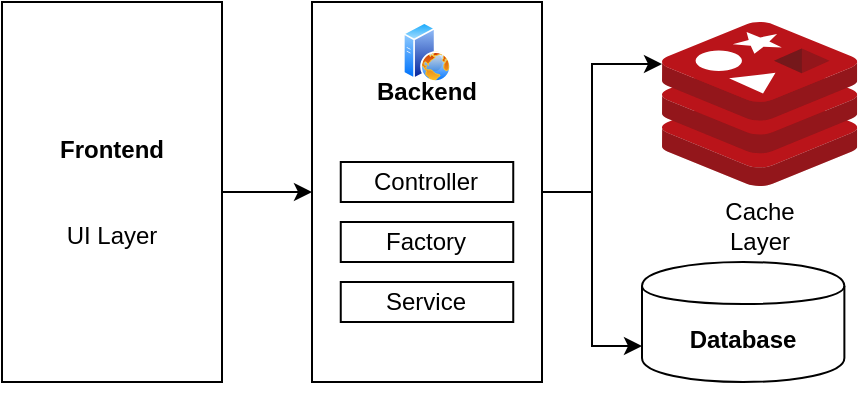 <mxfile version="13.0.1" type="github"><diagram id="7lnekqXvXaO9GJ0fjipo" name="Page-1"><mxGraphModel dx="946" dy="566" grid="1" gridSize="10" guides="1" tooltips="1" connect="1" arrows="1" fold="1" page="1" pageScale="1" pageWidth="850" pageHeight="1100" math="0" shadow="0"><root><mxCell id="0"/><mxCell id="1" parent="0"/><mxCell id="iyBrFUBEKa1skVoC4xEv-18" value="" style="edgeStyle=orthogonalEdgeStyle;rounded=0;orthogonalLoop=1;jettySize=auto;html=1;" edge="1" parent="1" source="iyBrFUBEKa1skVoC4xEv-9" target="nGm4zEn_pUkrQKhe5HMh-1"><mxGeometry relative="1" as="geometry"/></mxCell><mxCell id="iyBrFUBEKa1skVoC4xEv-9" value="&lt;b&gt;Frontend&lt;/b&gt;&lt;br&gt;&lt;br&gt;&lt;br&gt;UI Layer" style="rounded=0;whiteSpace=wrap;html=1;" vertex="1" parent="1"><mxGeometry x="150" y="130" width="110" height="190" as="geometry"/></mxCell><mxCell id="iyBrFUBEKa1skVoC4xEv-10" value="&lt;b&gt;Database&lt;/b&gt;" style="shape=cylinder;whiteSpace=wrap;html=1;boundedLbl=1;backgroundOutline=1;" vertex="1" parent="1"><mxGeometry x="470" y="260" width="101.19" height="60" as="geometry"/></mxCell><mxCell id="iyBrFUBEKa1skVoC4xEv-13" value="" style="group" vertex="1" connectable="0" parent="1"><mxGeometry x="305" y="140" width="115" height="190" as="geometry"/></mxCell><mxCell id="iyBrFUBEKa1skVoC4xEv-4" value="" style="group" vertex="1" connectable="0" parent="iyBrFUBEKa1skVoC4xEv-13"><mxGeometry width="115" height="190" as="geometry"/></mxCell><mxCell id="nGm4zEn_pUkrQKhe5HMh-1" value="&lt;b&gt;Backend&lt;/b&gt;&lt;br&gt;&lt;br&gt;&lt;br&gt;&lt;br&gt;&lt;br&gt;&lt;br&gt;&lt;br&gt;&amp;nbsp;&amp;nbsp;" style="rounded=0;whiteSpace=wrap;html=1;" parent="iyBrFUBEKa1skVoC4xEv-4" vertex="1"><mxGeometry y="-10" width="115" height="190" as="geometry"/></mxCell><mxCell id="iyBrFUBEKa1skVoC4xEv-1" value="Controller" style="rounded=0;whiteSpace=wrap;html=1;" vertex="1" parent="iyBrFUBEKa1skVoC4xEv-4"><mxGeometry x="14.375" y="70" width="86.25" height="20" as="geometry"/></mxCell><mxCell id="iyBrFUBEKa1skVoC4xEv-2" value="Factory" style="rounded=0;whiteSpace=wrap;html=1;" vertex="1" parent="iyBrFUBEKa1skVoC4xEv-4"><mxGeometry x="14.375" y="100" width="86.25" height="20" as="geometry"/></mxCell><mxCell id="iyBrFUBEKa1skVoC4xEv-3" value="Service" style="rounded=0;whiteSpace=wrap;html=1;" vertex="1" parent="iyBrFUBEKa1skVoC4xEv-4"><mxGeometry x="14.375" y="130" width="86.25" height="20" as="geometry"/></mxCell><mxCell id="iyBrFUBEKa1skVoC4xEv-23" value="" style="aspect=fixed;perimeter=ellipsePerimeter;html=1;align=center;shadow=0;dashed=0;spacingTop=3;image;image=img/lib/active_directory/web_server.svg;" vertex="1" parent="iyBrFUBEKa1skVoC4xEv-4"><mxGeometry x="45.5" width="24" height="30" as="geometry"/></mxCell><mxCell id="iyBrFUBEKa1skVoC4xEv-15" value="" style="group" vertex="1" connectable="0" parent="1"><mxGeometry x="480" y="140" width="97.62" height="112" as="geometry"/></mxCell><mxCell id="iyBrFUBEKa1skVoC4xEv-12" value="" style="aspect=fixed;html=1;points=[];align=center;image;fontSize=12;image=img/lib/mscae/Cache_Redis_Product.svg;" vertex="1" parent="iyBrFUBEKa1skVoC4xEv-15"><mxGeometry width="97.62" height="82" as="geometry"/></mxCell><mxCell id="iyBrFUBEKa1skVoC4xEv-14" value="Cache Layer" style="text;html=1;strokeColor=none;fillColor=none;align=center;verticalAlign=middle;whiteSpace=wrap;rounded=0;" vertex="1" parent="iyBrFUBEKa1skVoC4xEv-15"><mxGeometry x="28.81" y="92" width="40" height="20" as="geometry"/></mxCell><mxCell id="iyBrFUBEKa1skVoC4xEv-17" value="" style="edgeStyle=orthogonalEdgeStyle;rounded=0;orthogonalLoop=1;jettySize=auto;html=1;" edge="1" parent="1" source="nGm4zEn_pUkrQKhe5HMh-1" target="iyBrFUBEKa1skVoC4xEv-12"><mxGeometry relative="1" as="geometry"><Array as="points"><mxPoint x="445" y="225"/><mxPoint x="445" y="161"/></Array></mxGeometry></mxCell><mxCell id="iyBrFUBEKa1skVoC4xEv-19" style="edgeStyle=orthogonalEdgeStyle;rounded=0;orthogonalLoop=1;jettySize=auto;html=1;exitX=1;exitY=0.5;exitDx=0;exitDy=0;entryX=0;entryY=0.7;entryDx=0;entryDy=0;" edge="1" parent="1" source="nGm4zEn_pUkrQKhe5HMh-1" target="iyBrFUBEKa1skVoC4xEv-10"><mxGeometry relative="1" as="geometry"/></mxCell><mxCell id="iyBrFUBEKa1skVoC4xEv-24" value="" style="shape=image;html=1;verticalAlign=top;verticalLabelPosition=bottom;labelBackgroundColor=#ffffff;imageAspect=0;aspect=fixed;image=https://cdn4.iconfinder.com/data/icons/technology-83/1000/app_frontend_end_front_front-end_front_end_development-128.png" vertex="1" parent="1"><mxGeometry x="176" y="252" width="58" height="58" as="geometry"/></mxCell></root></mxGraphModel></diagram></mxfile>